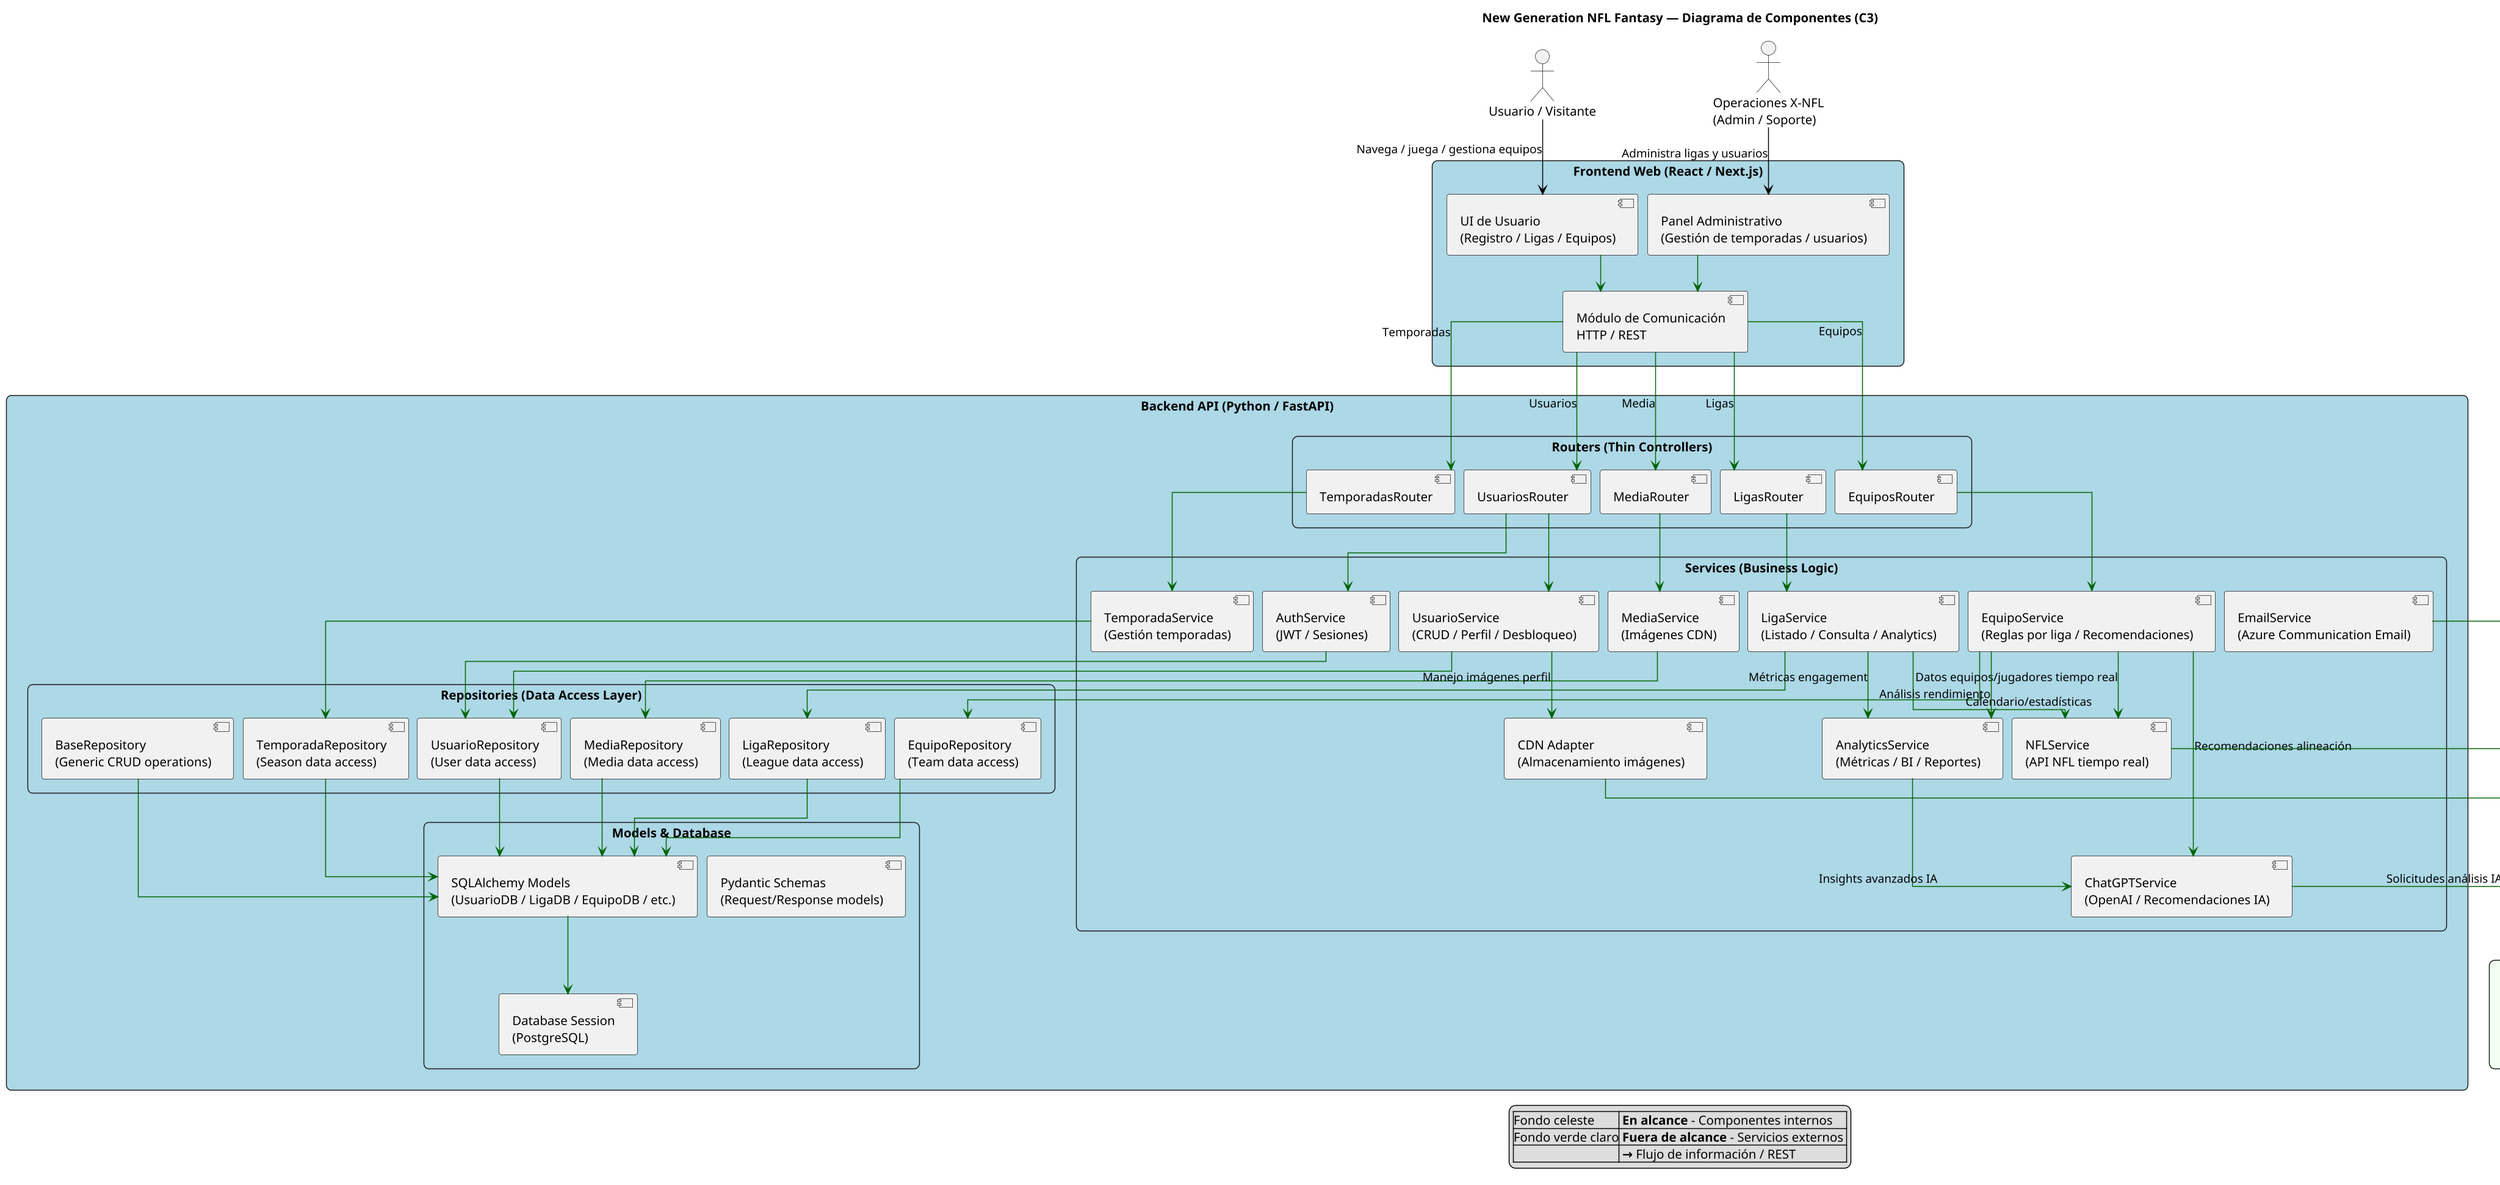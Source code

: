 @startuml C3
title New Generation NFL Fantasy — Diagrama de Componentes (C3)

skinparam dpi 140
skinparam rectangle {
  RoundCorner 12
}
skinparam packageStyle rectangle
skinparam linetype ortho
skinparam nodesep 10
skinparam ranksep 20
top to bottom direction

actor "Usuario / Visitante" as Usuario
actor "Operaciones X-NFL\n(Admin / Soporte)" as Admin

package "Frontend Web (React / Next.js)" #LightBlue {
  component "UI de Usuario\n(Registro / Ligas / Equipos)" as UIUser
  component "Panel Administrativo\n(Gestión de temporadas / usuarios)" as UIAdmin
  component "Módulo de Comunicación\nHTTP / REST" as UIAPI
}

package "Backend API (Python / FastAPI)" #LightBlue {
  package "Routers (Thin Controllers)" as Routers {
    component "UsuariosRouter" as UsuariosRouter
    component "EquiposRouter" as EquiposRouter
    component "LigasRouter" as LigasRouter
    component "TemporadasRouter" as TemporadasRouter
    component "MediaRouter" as MediaRouter
  }

  package "Services (Business Logic)" as Services {
    component "AuthService\n(JWT / Sesiones)" as Auth
    component "UsuarioService\n(CRUD / Perfil / Desbloqueo)" as Users
    component "EquipoService\n(Reglas por liga / Recomendaciones)" as EquipoSvc
    component "LigaService\n(Listado / Consulta / Analytics)" as LigaSvc
    component "TemporadaService\n(Gestión temporadas)" as TemporadaSvc
    component "MediaService\n(Imágenes CDN)" as MediaSvc
    component "EmailService\n(Azure Communication Email)" as Notify
    component "CDN Adapter\n(Almacenamiento imágenes)" as CDNAdapter
    component "NFLService\n(API NFL tiempo real)" as NFLSvc
    component "ChatGPTService\n(OpenAI / Recomendaciones IA)" as ChatGPTSvc
    component "AnalyticsService\n(Métricas / BI / Reportes)" as AnalyticsSvc
  }

  package "Repositories (Data Access Layer)" as RepoLayer {
    component "BaseRepository\n(Generic CRUD operations)" as BaseRepo
    component "UsuarioRepository\n(User data access)" as UserRepo
    component "LigaRepository\n(League data access)" as LigaRepo
    component "EquipoRepository\n(Team data access)" as EquipoRepo
    component "TemporadaRepository\n(Season data access)" as TemporadaRepo
    component "MediaRepository\n(Media data access)" as MediaRepo
  }

  package "Models & Database" as DataLayer {
    component "Pydantic Schemas\n(Request/Response models)" as Schemas
    component "SQLAlchemy Models\n(UsuarioDB / LigaDB / EquipoDB / etc.)" as Models
    component "Database Session\n(PostgreSQL)" as Repo
  }
}

rectangle "Servicios Externos" #HoneyDew {
  component "API Oficial NFL\n(Datos tiempo real)" as NFL
  component "ChatGPT API (OpenAI)\n(Análisis y recomendaciones)" as ChatGPT
  component "Azure Communication Services\nEmail" as Mail
  component "CDN / Almacenamiento de Imágenes" as CDN
}

' Interacciones principales - Actores a Frontend
Usuario -[#Black]--> UIUser : Navega / juega / gestiona equipos
Admin -[#Black]--> UIAdmin : Administra ligas y usuarios

' Frontend interno
UIUser -[#DarkGreen]--> UIAPI
UIAdmin -[#DarkGreen]--> UIAPI

' Frontend a Backend (Routers)
UIAPI -[#DarkGreen]--> UsuariosRouter : Usuarios
UIAPI -[#DarkGreen]--> EquiposRouter : Equipos
UIAPI -[#DarkGreen]--> LigasRouter  : Ligas
UIAPI -[#DarkGreen]--> TemporadasRouter : Temporadas
UIAPI -[#DarkGreen]--> MediaRouter  : Media

' Routers -> Services
UsuariosRouter -[#DarkGreen]--> Users
EquiposRouter  -[#DarkGreen]--> EquipoSvc
LigasRouter    -[#DarkGreen]--> LigaSvc
TemporadasRouter -[#DarkGreen]--> TemporadaSvc
MediaRouter    -[#DarkGreen]--> MediaSvc
UsuariosRouter -[#DarkGreen]--> Auth

' Services -> Repositories
Auth -[#DarkGreen]--> UserRepo
Users -[#DarkGreen]--> UserRepo
EquipoSvc -[#DarkGreen]--> EquipoRepo
LigaSvc -[#DarkGreen]--> LigaRepo
TemporadaSvc -[#DarkGreen]--> TemporadaRepo
MediaSvc -[#DarkGreen]--> MediaRepo

' Repositories -> Models & Database
BaseRepo -[#DarkGreen]--> Models
UserRepo -[#DarkGreen]--> Models
LigaRepo -[#DarkGreen]--> Models
EquipoRepo -[#DarkGreen]--> Models
TemporadaRepo -[#DarkGreen]--> Models
MediaRepo -[#DarkGreen]--> Models
Models -[#DarkGreen]--> Repo

' Servicios a Adaptadores/Externos
Users -[#DarkGreen]--> CDNAdapter : Manejo imágenes perfil
Notify -[#DarkGreen]--> Mail : Envío de correos (desbloqueo)
EquipoSvc -[#DarkGreen]--> NFLSvc : Datos equipos/jugadores tiempo real
EquipoSvc -[#DarkGreen]--> ChatGPTSvc : Recomendaciones alineación
LigaSvc -[#DarkGreen]--> NFLSvc : Calendario/estadísticas
LigaSvc -[#DarkGreen]--> AnalyticsSvc : Métricas engagement
EquipoSvc -[#DarkGreen]--> AnalyticsSvc : Análisis rendimiento
AnalyticsSvc -[#DarkGreen]--> ChatGPTSvc : Insights avanzados IA

' Adaptadores a Servicios Externos
CDNAdapter -[#DarkGreen]--> CDN
NFLSvc -[#DarkGreen]--> NFL : API tiempo real (estadísticas/proyecciones)
ChatGPTSvc -[#DarkGreen]--> ChatGPT : Solicitudes análisis IA

legend bottom
  |Fondo celeste| **En alcance** – Componentes internos |
  |Fondo verde claro| **Fuera de alcance** – Servicios externos |
  | | **→** Flujo de información / REST |
endlegend
@enduml
